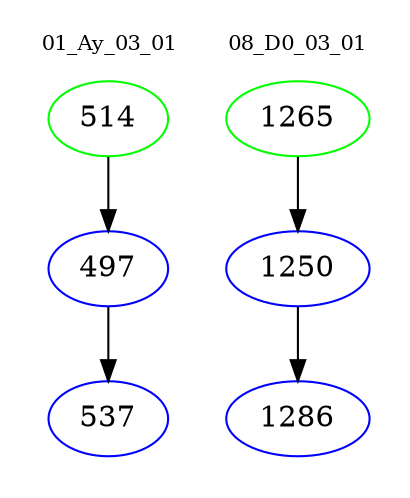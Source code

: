 digraph{
subgraph cluster_0 {
color = white
label = "01_Ay_03_01";
fontsize=10;
T0_514 [label="514", color="green"]
T0_514 -> T0_497 [color="black"]
T0_497 [label="497", color="blue"]
T0_497 -> T0_537 [color="black"]
T0_537 [label="537", color="blue"]
}
subgraph cluster_1 {
color = white
label = "08_D0_03_01";
fontsize=10;
T1_1265 [label="1265", color="green"]
T1_1265 -> T1_1250 [color="black"]
T1_1250 [label="1250", color="blue"]
T1_1250 -> T1_1286 [color="black"]
T1_1286 [label="1286", color="blue"]
}
}
